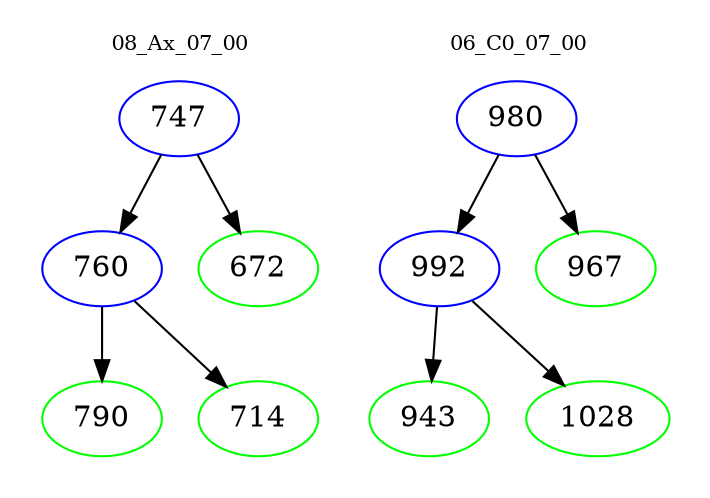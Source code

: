 digraph{
subgraph cluster_0 {
color = white
label = "08_Ax_07_00";
fontsize=10;
T0_747 [label="747", color="blue"]
T0_747 -> T0_760 [color="black"]
T0_760 [label="760", color="blue"]
T0_760 -> T0_790 [color="black"]
T0_790 [label="790", color="green"]
T0_760 -> T0_714 [color="black"]
T0_714 [label="714", color="green"]
T0_747 -> T0_672 [color="black"]
T0_672 [label="672", color="green"]
}
subgraph cluster_1 {
color = white
label = "06_C0_07_00";
fontsize=10;
T1_980 [label="980", color="blue"]
T1_980 -> T1_992 [color="black"]
T1_992 [label="992", color="blue"]
T1_992 -> T1_943 [color="black"]
T1_943 [label="943", color="green"]
T1_992 -> T1_1028 [color="black"]
T1_1028 [label="1028", color="green"]
T1_980 -> T1_967 [color="black"]
T1_967 [label="967", color="green"]
}
}
